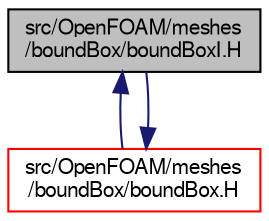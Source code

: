 digraph "src/OpenFOAM/meshes/boundBox/boundBoxI.H"
{
  bgcolor="transparent";
  edge [fontname="FreeSans",fontsize="10",labelfontname="FreeSans",labelfontsize="10"];
  node [fontname="FreeSans",fontsize="10",shape=record];
  Node146 [label="src/OpenFOAM/meshes\l/boundBox/boundBoxI.H",height=0.2,width=0.4,color="black", fillcolor="grey75", style="filled", fontcolor="black"];
  Node146 -> Node147 [dir="back",color="midnightblue",fontsize="10",style="solid",fontname="FreeSans"];
  Node147 [label="src/OpenFOAM/meshes\l/boundBox/boundBox.H",height=0.2,width=0.4,color="red",URL="$a11108.html"];
  Node147 -> Node146 [dir="back",color="midnightblue",fontsize="10",style="solid",fontname="FreeSans"];
}
